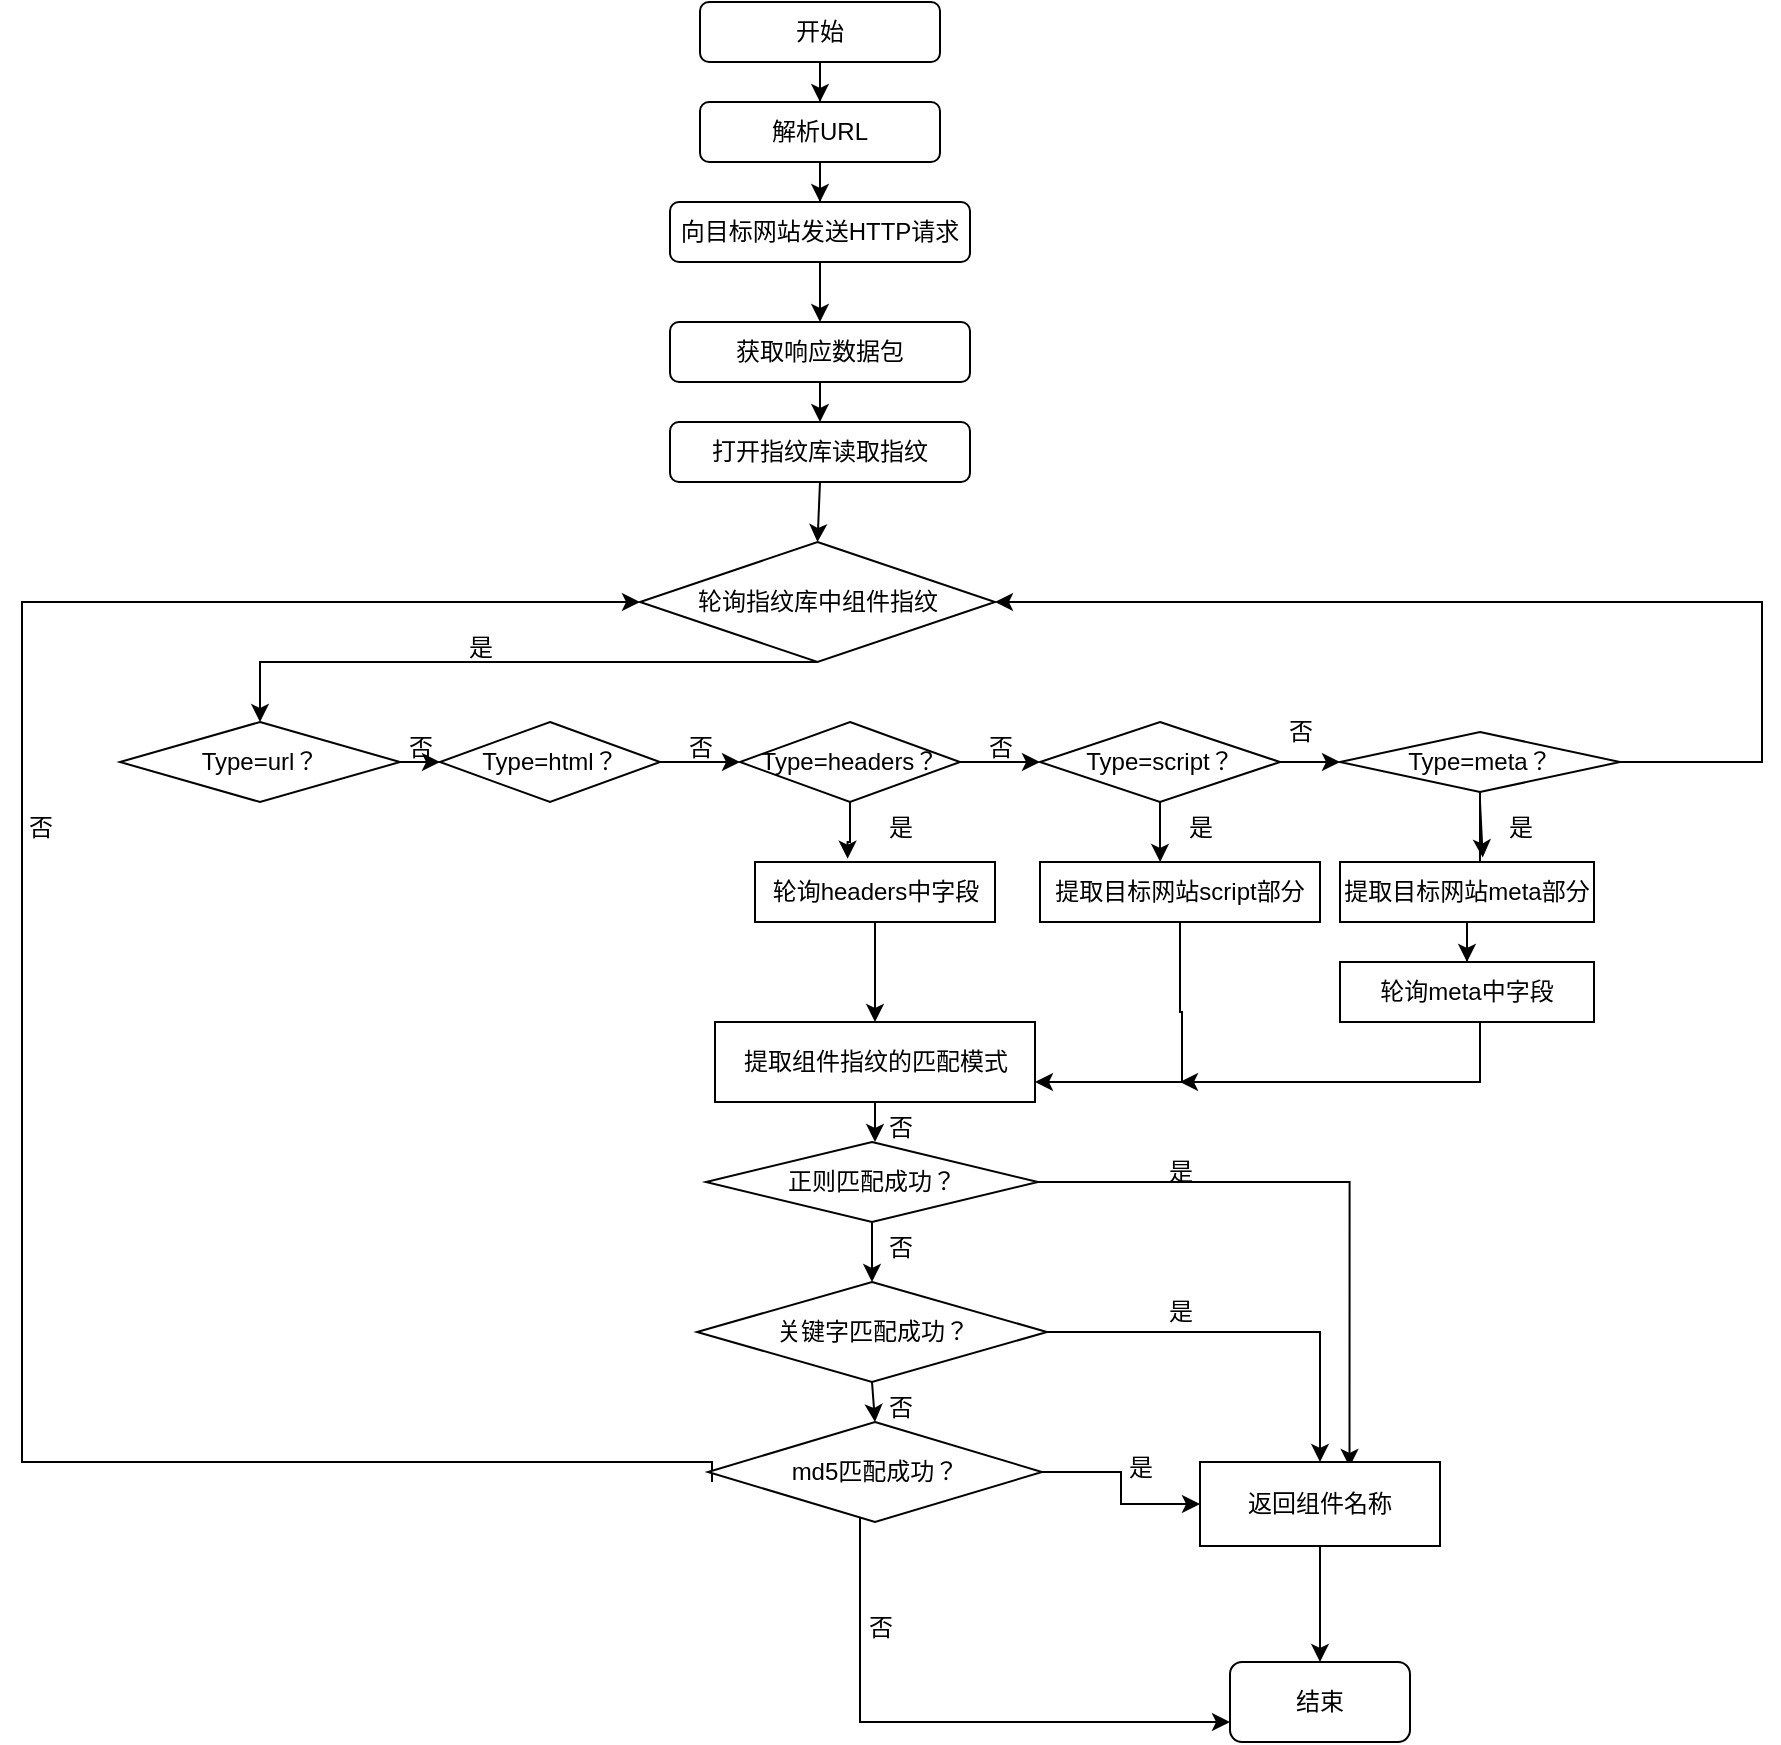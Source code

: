 <mxfile version="21.2.3" type="github">
  <diagram name="第 1 页" id="ul8XlkIB37xrSf5pHtPE">
    <mxGraphModel dx="1012" dy="618" grid="1" gridSize="10" guides="1" tooltips="1" connect="1" arrows="1" fold="1" page="1" pageScale="1" pageWidth="827" pageHeight="1169" math="0" shadow="0">
      <root>
        <mxCell id="0" />
        <mxCell id="1" parent="0" />
        <mxCell id="cRkElGh2p4GdAxfpWa7J-23" style="edgeStyle=orthogonalEdgeStyle;rounded=0;orthogonalLoop=1;jettySize=auto;html=1;entryX=0.5;entryY=0;entryDx=0;entryDy=0;" edge="1" parent="1" source="cRkElGh2p4GdAxfpWa7J-1" target="cRkElGh2p4GdAxfpWa7J-2">
          <mxGeometry relative="1" as="geometry" />
        </mxCell>
        <mxCell id="cRkElGh2p4GdAxfpWa7J-1" value="开始" style="rounded=1;whiteSpace=wrap;html=1;" vertex="1" parent="1">
          <mxGeometry x="370" y="250" width="120" height="30" as="geometry" />
        </mxCell>
        <mxCell id="cRkElGh2p4GdAxfpWa7J-24" style="edgeStyle=orthogonalEdgeStyle;rounded=0;orthogonalLoop=1;jettySize=auto;html=1;" edge="1" parent="1" source="cRkElGh2p4GdAxfpWa7J-2" target="cRkElGh2p4GdAxfpWa7J-3">
          <mxGeometry relative="1" as="geometry" />
        </mxCell>
        <mxCell id="cRkElGh2p4GdAxfpWa7J-2" value="解析URL" style="rounded=1;whiteSpace=wrap;html=1;" vertex="1" parent="1">
          <mxGeometry x="370" y="300" width="120" height="30" as="geometry" />
        </mxCell>
        <mxCell id="cRkElGh2p4GdAxfpWa7J-3" value="向目标网站发送HTTP请求" style="rounded=1;whiteSpace=wrap;html=1;" vertex="1" parent="1">
          <mxGeometry x="355" y="350" width="150" height="30" as="geometry" />
        </mxCell>
        <mxCell id="cRkElGh2p4GdAxfpWa7J-4" value="获取响应数据包" style="rounded=1;whiteSpace=wrap;html=1;" vertex="1" parent="1">
          <mxGeometry x="355" y="410" width="150" height="30" as="geometry" />
        </mxCell>
        <mxCell id="cRkElGh2p4GdAxfpWa7J-5" value="打开指纹库读取指纹" style="rounded=1;whiteSpace=wrap;html=1;" vertex="1" parent="1">
          <mxGeometry x="355" y="460" width="150" height="30" as="geometry" />
        </mxCell>
        <mxCell id="cRkElGh2p4GdAxfpWa7J-38" style="edgeStyle=orthogonalEdgeStyle;rounded=0;orthogonalLoop=1;jettySize=auto;html=1;entryX=0.5;entryY=0;entryDx=0;entryDy=0;" edge="1" parent="1" source="cRkElGh2p4GdAxfpWa7J-6" target="cRkElGh2p4GdAxfpWa7J-7">
          <mxGeometry relative="1" as="geometry">
            <Array as="points">
              <mxPoint x="150" y="580" />
            </Array>
          </mxGeometry>
        </mxCell>
        <mxCell id="cRkElGh2p4GdAxfpWa7J-6" value="轮询指纹库中组件指纹" style="rhombus;whiteSpace=wrap;html=1;" vertex="1" parent="1">
          <mxGeometry x="340" y="520" width="177.5" height="60" as="geometry" />
        </mxCell>
        <mxCell id="cRkElGh2p4GdAxfpWa7J-40" style="edgeStyle=orthogonalEdgeStyle;rounded=0;orthogonalLoop=1;jettySize=auto;html=1;entryX=0;entryY=0.5;entryDx=0;entryDy=0;" edge="1" parent="1" source="cRkElGh2p4GdAxfpWa7J-7" target="cRkElGh2p4GdAxfpWa7J-12">
          <mxGeometry relative="1" as="geometry" />
        </mxCell>
        <mxCell id="cRkElGh2p4GdAxfpWa7J-7" value="Type=url？" style="rhombus;whiteSpace=wrap;html=1;" vertex="1" parent="1">
          <mxGeometry x="80" y="610" width="140" height="40" as="geometry" />
        </mxCell>
        <mxCell id="cRkElGh2p4GdAxfpWa7J-41" style="edgeStyle=orthogonalEdgeStyle;rounded=0;orthogonalLoop=1;jettySize=auto;html=1;entryX=0;entryY=0.5;entryDx=0;entryDy=0;" edge="1" parent="1" source="cRkElGh2p4GdAxfpWa7J-12" target="cRkElGh2p4GdAxfpWa7J-13">
          <mxGeometry relative="1" as="geometry" />
        </mxCell>
        <mxCell id="cRkElGh2p4GdAxfpWa7J-12" value="Type=html？" style="rhombus;whiteSpace=wrap;html=1;" vertex="1" parent="1">
          <mxGeometry x="240" y="610" width="110" height="40" as="geometry" />
        </mxCell>
        <mxCell id="cRkElGh2p4GdAxfpWa7J-42" style="edgeStyle=orthogonalEdgeStyle;rounded=0;orthogonalLoop=1;jettySize=auto;html=1;entryX=0;entryY=0.5;entryDx=0;entryDy=0;" edge="1" parent="1" source="cRkElGh2p4GdAxfpWa7J-13" target="cRkElGh2p4GdAxfpWa7J-14">
          <mxGeometry relative="1" as="geometry" />
        </mxCell>
        <mxCell id="cRkElGh2p4GdAxfpWa7J-45" style="edgeStyle=orthogonalEdgeStyle;rounded=0;orthogonalLoop=1;jettySize=auto;html=1;entryX=0.386;entryY=-0.055;entryDx=0;entryDy=0;entryPerimeter=0;" edge="1" parent="1" source="cRkElGh2p4GdAxfpWa7J-13" target="cRkElGh2p4GdAxfpWa7J-16">
          <mxGeometry relative="1" as="geometry" />
        </mxCell>
        <mxCell id="cRkElGh2p4GdAxfpWa7J-13" value="Type=headers？" style="rhombus;whiteSpace=wrap;html=1;" vertex="1" parent="1">
          <mxGeometry x="390" y="610" width="110" height="40" as="geometry" />
        </mxCell>
        <mxCell id="cRkElGh2p4GdAxfpWa7J-43" style="edgeStyle=orthogonalEdgeStyle;rounded=0;orthogonalLoop=1;jettySize=auto;html=1;entryX=0;entryY=0.5;entryDx=0;entryDy=0;" edge="1" parent="1" source="cRkElGh2p4GdAxfpWa7J-14" target="cRkElGh2p4GdAxfpWa7J-15">
          <mxGeometry relative="1" as="geometry" />
        </mxCell>
        <mxCell id="cRkElGh2p4GdAxfpWa7J-48" style="edgeStyle=orthogonalEdgeStyle;rounded=0;orthogonalLoop=1;jettySize=auto;html=1;entryX=0.429;entryY=0;entryDx=0;entryDy=0;entryPerimeter=0;" edge="1" parent="1" source="cRkElGh2p4GdAxfpWa7J-14" target="cRkElGh2p4GdAxfpWa7J-17">
          <mxGeometry relative="1" as="geometry" />
        </mxCell>
        <mxCell id="cRkElGh2p4GdAxfpWa7J-14" value="Type=script？" style="rhombus;whiteSpace=wrap;html=1;" vertex="1" parent="1">
          <mxGeometry x="540" y="610" width="120" height="40" as="geometry" />
        </mxCell>
        <mxCell id="cRkElGh2p4GdAxfpWa7J-55" style="edgeStyle=orthogonalEdgeStyle;rounded=0;orthogonalLoop=1;jettySize=auto;html=1;entryX=0.551;entryY=0.333;entryDx=0;entryDy=0;entryPerimeter=0;" edge="1" parent="1" source="cRkElGh2p4GdAxfpWa7J-15" target="cRkElGh2p4GdAxfpWa7J-18">
          <mxGeometry relative="1" as="geometry" />
        </mxCell>
        <mxCell id="cRkElGh2p4GdAxfpWa7J-74" style="edgeStyle=orthogonalEdgeStyle;rounded=0;orthogonalLoop=1;jettySize=auto;html=1;entryX=1;entryY=0.5;entryDx=0;entryDy=0;" edge="1" parent="1" source="cRkElGh2p4GdAxfpWa7J-15" target="cRkElGh2p4GdAxfpWa7J-6">
          <mxGeometry relative="1" as="geometry">
            <mxPoint x="900" y="450" as="targetPoint" />
            <Array as="points">
              <mxPoint x="901" y="630" />
              <mxPoint x="901" y="550" />
            </Array>
          </mxGeometry>
        </mxCell>
        <mxCell id="cRkElGh2p4GdAxfpWa7J-15" value="Type=meta？" style="rhombus;whiteSpace=wrap;html=1;" vertex="1" parent="1">
          <mxGeometry x="690" y="615" width="140" height="30" as="geometry" />
        </mxCell>
        <mxCell id="cRkElGh2p4GdAxfpWa7J-72" style="edgeStyle=orthogonalEdgeStyle;rounded=0;orthogonalLoop=1;jettySize=auto;html=1;" edge="1" parent="1" source="cRkElGh2p4GdAxfpWa7J-16">
          <mxGeometry relative="1" as="geometry">
            <mxPoint x="457.5" y="760" as="targetPoint" />
            <Array as="points">
              <mxPoint x="458" y="740" />
              <mxPoint x="458" y="740" />
            </Array>
          </mxGeometry>
        </mxCell>
        <mxCell id="cRkElGh2p4GdAxfpWa7J-16" value="轮询headers中字段" style="rounded=0;whiteSpace=wrap;html=1;" vertex="1" parent="1">
          <mxGeometry x="397.5" y="680" width="120" height="30" as="geometry" />
        </mxCell>
        <mxCell id="cRkElGh2p4GdAxfpWa7J-68" style="edgeStyle=orthogonalEdgeStyle;rounded=0;orthogonalLoop=1;jettySize=auto;html=1;" edge="1" parent="1" source="cRkElGh2p4GdAxfpWa7J-17">
          <mxGeometry relative="1" as="geometry">
            <mxPoint x="610" y="790" as="targetPoint" />
            <Array as="points">
              <mxPoint x="610" y="755" />
              <mxPoint x="611" y="755" />
            </Array>
          </mxGeometry>
        </mxCell>
        <mxCell id="cRkElGh2p4GdAxfpWa7J-17" value="提取目标网站script部分" style="rounded=0;whiteSpace=wrap;html=1;" vertex="1" parent="1">
          <mxGeometry x="540" y="680" width="140" height="30" as="geometry" />
        </mxCell>
        <mxCell id="cRkElGh2p4GdAxfpWa7J-57" style="edgeStyle=orthogonalEdgeStyle;rounded=0;orthogonalLoop=1;jettySize=auto;html=1;entryX=0.5;entryY=0;entryDx=0;entryDy=0;" edge="1" parent="1" source="cRkElGh2p4GdAxfpWa7J-18" target="cRkElGh2p4GdAxfpWa7J-20">
          <mxGeometry relative="1" as="geometry" />
        </mxCell>
        <mxCell id="cRkElGh2p4GdAxfpWa7J-18" value="提取目标网站meta部分" style="rounded=0;whiteSpace=wrap;html=1;" vertex="1" parent="1">
          <mxGeometry x="690" y="680" width="127" height="30" as="geometry" />
        </mxCell>
        <mxCell id="cRkElGh2p4GdAxfpWa7J-67" style="edgeStyle=orthogonalEdgeStyle;rounded=0;orthogonalLoop=1;jettySize=auto;html=1;entryX=1;entryY=0.75;entryDx=0;entryDy=0;" edge="1" parent="1" source="cRkElGh2p4GdAxfpWa7J-20" target="cRkElGh2p4GdAxfpWa7J-66">
          <mxGeometry relative="1" as="geometry">
            <mxPoint x="760" y="840" as="targetPoint" />
            <Array as="points">
              <mxPoint x="760" y="790" />
            </Array>
          </mxGeometry>
        </mxCell>
        <mxCell id="cRkElGh2p4GdAxfpWa7J-20" value="轮询meta中字段" style="rounded=0;whiteSpace=wrap;html=1;" vertex="1" parent="1">
          <mxGeometry x="690" y="730" width="127" height="30" as="geometry" />
        </mxCell>
        <mxCell id="cRkElGh2p4GdAxfpWa7J-35" style="edgeStyle=orthogonalEdgeStyle;rounded=0;orthogonalLoop=1;jettySize=auto;html=1;entryX=0;entryY=0.5;entryDx=0;entryDy=0;" edge="1" parent="1" target="cRkElGh2p4GdAxfpWa7J-6">
          <mxGeometry relative="1" as="geometry">
            <mxPoint x="90" y="510" as="targetPoint" />
            <mxPoint x="376" y="990" as="sourcePoint" />
            <Array as="points">
              <mxPoint x="376" y="980" />
              <mxPoint x="31" y="980" />
              <mxPoint x="31" y="550" />
            </Array>
          </mxGeometry>
        </mxCell>
        <mxCell id="cRkElGh2p4GdAxfpWa7J-26" value="" style="endArrow=classic;html=1;rounded=0;entryX=0.5;entryY=0;entryDx=0;entryDy=0;" edge="1" parent="1" source="cRkElGh2p4GdAxfpWa7J-3" target="cRkElGh2p4GdAxfpWa7J-4">
          <mxGeometry width="50" height="50" relative="1" as="geometry">
            <mxPoint x="410" y="520" as="sourcePoint" />
            <mxPoint x="460" y="470" as="targetPoint" />
          </mxGeometry>
        </mxCell>
        <mxCell id="cRkElGh2p4GdAxfpWa7J-27" value="" style="endArrow=classic;html=1;rounded=0;exitX=0.5;exitY=1;exitDx=0;exitDy=0;entryX=0.5;entryY=0;entryDx=0;entryDy=0;" edge="1" parent="1" source="cRkElGh2p4GdAxfpWa7J-4" target="cRkElGh2p4GdAxfpWa7J-5">
          <mxGeometry width="50" height="50" relative="1" as="geometry">
            <mxPoint x="410" y="520" as="sourcePoint" />
            <mxPoint x="460" y="470" as="targetPoint" />
          </mxGeometry>
        </mxCell>
        <mxCell id="cRkElGh2p4GdAxfpWa7J-28" value="" style="endArrow=classic;html=1;rounded=0;exitX=0.5;exitY=1;exitDx=0;exitDy=0;entryX=0.5;entryY=0;entryDx=0;entryDy=0;" edge="1" parent="1" source="cRkElGh2p4GdAxfpWa7J-5" target="cRkElGh2p4GdAxfpWa7J-6">
          <mxGeometry width="50" height="50" relative="1" as="geometry">
            <mxPoint x="410" y="620" as="sourcePoint" />
            <mxPoint x="460" y="570" as="targetPoint" />
          </mxGeometry>
        </mxCell>
        <mxCell id="cRkElGh2p4GdAxfpWa7J-56" value="" style="endArrow=classic;html=1;rounded=0;entryX=0.562;entryY=-0.075;entryDx=0;entryDy=0;entryPerimeter=0;" edge="1" parent="1" target="cRkElGh2p4GdAxfpWa7J-18">
          <mxGeometry width="50" height="50" relative="1" as="geometry">
            <mxPoint x="760" y="650" as="sourcePoint" />
            <mxPoint x="760" y="670" as="targetPoint" />
          </mxGeometry>
        </mxCell>
        <mxCell id="cRkElGh2p4GdAxfpWa7J-58" value="是" style="text;html=1;align=center;verticalAlign=middle;resizable=0;points=[];autosize=1;strokeColor=none;fillColor=none;" vertex="1" parent="1">
          <mxGeometry x="240" y="558" width="40" height="30" as="geometry" />
        </mxCell>
        <mxCell id="cRkElGh2p4GdAxfpWa7J-59" value="否" style="text;html=1;align=center;verticalAlign=middle;resizable=0;points=[];autosize=1;strokeColor=none;fillColor=none;" vertex="1" parent="1">
          <mxGeometry x="210" y="608" width="40" height="30" as="geometry" />
        </mxCell>
        <mxCell id="cRkElGh2p4GdAxfpWa7J-60" value="否" style="text;html=1;align=center;verticalAlign=middle;resizable=0;points=[];autosize=1;strokeColor=none;fillColor=none;" vertex="1" parent="1">
          <mxGeometry x="350" y="608" width="40" height="30" as="geometry" />
        </mxCell>
        <mxCell id="cRkElGh2p4GdAxfpWa7J-61" value="否" style="text;html=1;align=center;verticalAlign=middle;resizable=0;points=[];autosize=1;strokeColor=none;fillColor=none;" vertex="1" parent="1">
          <mxGeometry x="500" y="608" width="40" height="30" as="geometry" />
        </mxCell>
        <mxCell id="cRkElGh2p4GdAxfpWa7J-62" value="否" style="text;html=1;align=center;verticalAlign=middle;resizable=0;points=[];autosize=1;strokeColor=none;fillColor=none;" vertex="1" parent="1">
          <mxGeometry x="650" y="600" width="40" height="30" as="geometry" />
        </mxCell>
        <mxCell id="cRkElGh2p4GdAxfpWa7J-63" value="是" style="text;html=1;align=center;verticalAlign=middle;resizable=0;points=[];autosize=1;strokeColor=none;fillColor=none;" vertex="1" parent="1">
          <mxGeometry x="760" y="648" width="40" height="30" as="geometry" />
        </mxCell>
        <mxCell id="cRkElGh2p4GdAxfpWa7J-64" value="是" style="text;html=1;align=center;verticalAlign=middle;resizable=0;points=[];autosize=1;strokeColor=none;fillColor=none;" vertex="1" parent="1">
          <mxGeometry x="600" y="648" width="40" height="30" as="geometry" />
        </mxCell>
        <mxCell id="cRkElGh2p4GdAxfpWa7J-65" value="是" style="text;html=1;align=center;verticalAlign=middle;resizable=0;points=[];autosize=1;strokeColor=none;fillColor=none;" vertex="1" parent="1">
          <mxGeometry x="450" y="648" width="40" height="30" as="geometry" />
        </mxCell>
        <mxCell id="cRkElGh2p4GdAxfpWa7J-79" style="edgeStyle=orthogonalEdgeStyle;rounded=0;orthogonalLoop=1;jettySize=auto;html=1;" edge="1" parent="1" source="cRkElGh2p4GdAxfpWa7J-66">
          <mxGeometry relative="1" as="geometry">
            <mxPoint x="457.5" y="820" as="targetPoint" />
          </mxGeometry>
        </mxCell>
        <mxCell id="cRkElGh2p4GdAxfpWa7J-66" value="提取组件指纹的匹配模式" style="rounded=0;whiteSpace=wrap;html=1;" vertex="1" parent="1">
          <mxGeometry x="377.5" y="760" width="160" height="40" as="geometry" />
        </mxCell>
        <mxCell id="cRkElGh2p4GdAxfpWa7J-75" value="否" style="text;html=1;align=center;verticalAlign=middle;resizable=0;points=[];autosize=1;strokeColor=none;fillColor=none;" vertex="1" parent="1">
          <mxGeometry x="20" y="648" width="40" height="30" as="geometry" />
        </mxCell>
        <mxCell id="cRkElGh2p4GdAxfpWa7J-80" style="edgeStyle=orthogonalEdgeStyle;rounded=0;orthogonalLoop=1;jettySize=auto;html=1;entryX=0.5;entryY=0;entryDx=0;entryDy=0;" edge="1" parent="1" source="cRkElGh2p4GdAxfpWa7J-76" target="cRkElGh2p4GdAxfpWa7J-77">
          <mxGeometry relative="1" as="geometry" />
        </mxCell>
        <mxCell id="cRkElGh2p4GdAxfpWa7J-90" style="edgeStyle=orthogonalEdgeStyle;rounded=0;orthogonalLoop=1;jettySize=auto;html=1;entryX=0.623;entryY=0.058;entryDx=0;entryDy=0;entryPerimeter=0;" edge="1" parent="1" source="cRkElGh2p4GdAxfpWa7J-76" target="cRkElGh2p4GdAxfpWa7J-89">
          <mxGeometry relative="1" as="geometry" />
        </mxCell>
        <mxCell id="cRkElGh2p4GdAxfpWa7J-76" value="正则匹配成功？" style="rhombus;whiteSpace=wrap;html=1;" vertex="1" parent="1">
          <mxGeometry x="373" y="820" width="166" height="40" as="geometry" />
        </mxCell>
        <mxCell id="cRkElGh2p4GdAxfpWa7J-91" style="edgeStyle=orthogonalEdgeStyle;rounded=0;orthogonalLoop=1;jettySize=auto;html=1;" edge="1" parent="1" source="cRkElGh2p4GdAxfpWa7J-77" target="cRkElGh2p4GdAxfpWa7J-89">
          <mxGeometry relative="1" as="geometry" />
        </mxCell>
        <mxCell id="cRkElGh2p4GdAxfpWa7J-77" value="关键字匹配成功？" style="rhombus;whiteSpace=wrap;html=1;" vertex="1" parent="1">
          <mxGeometry x="368.5" y="890" width="175" height="50" as="geometry" />
        </mxCell>
        <mxCell id="cRkElGh2p4GdAxfpWa7J-92" style="edgeStyle=orthogonalEdgeStyle;rounded=0;orthogonalLoop=1;jettySize=auto;html=1;entryX=0;entryY=0.5;entryDx=0;entryDy=0;" edge="1" parent="1" source="cRkElGh2p4GdAxfpWa7J-78" target="cRkElGh2p4GdAxfpWa7J-89">
          <mxGeometry relative="1" as="geometry" />
        </mxCell>
        <mxCell id="cRkElGh2p4GdAxfpWa7J-99" style="edgeStyle=orthogonalEdgeStyle;rounded=0;orthogonalLoop=1;jettySize=auto;html=1;entryX=0;entryY=0.75;entryDx=0;entryDy=0;" edge="1" parent="1" source="cRkElGh2p4GdAxfpWa7J-78" target="cRkElGh2p4GdAxfpWa7J-96">
          <mxGeometry relative="1" as="geometry">
            <Array as="points">
              <mxPoint x="450" y="1110" />
            </Array>
          </mxGeometry>
        </mxCell>
        <mxCell id="cRkElGh2p4GdAxfpWa7J-78" value="md5匹配成功？" style="rhombus;whiteSpace=wrap;html=1;" vertex="1" parent="1">
          <mxGeometry x="374" y="960" width="167" height="50" as="geometry" />
        </mxCell>
        <mxCell id="cRkElGh2p4GdAxfpWa7J-84" value="" style="endArrow=classic;html=1;rounded=0;exitX=0.5;exitY=1;exitDx=0;exitDy=0;entryX=0.5;entryY=0;entryDx=0;entryDy=0;" edge="1" parent="1" source="cRkElGh2p4GdAxfpWa7J-77" target="cRkElGh2p4GdAxfpWa7J-78">
          <mxGeometry width="50" height="50" relative="1" as="geometry">
            <mxPoint x="560" y="920" as="sourcePoint" />
            <mxPoint x="610" y="870" as="targetPoint" />
          </mxGeometry>
        </mxCell>
        <mxCell id="cRkElGh2p4GdAxfpWa7J-85" value="否" style="text;html=1;align=center;verticalAlign=middle;resizable=0;points=[];autosize=1;strokeColor=none;fillColor=none;" vertex="1" parent="1">
          <mxGeometry x="450" y="798" width="40" height="30" as="geometry" />
        </mxCell>
        <mxCell id="cRkElGh2p4GdAxfpWa7J-86" value="否" style="text;html=1;align=center;verticalAlign=middle;resizable=0;points=[];autosize=1;strokeColor=none;fillColor=none;" vertex="1" parent="1">
          <mxGeometry x="450" y="858" width="40" height="30" as="geometry" />
        </mxCell>
        <mxCell id="cRkElGh2p4GdAxfpWa7J-87" value="否" style="text;html=1;align=center;verticalAlign=middle;resizable=0;points=[];autosize=1;strokeColor=none;fillColor=none;" vertex="1" parent="1">
          <mxGeometry x="450" y="938" width="40" height="30" as="geometry" />
        </mxCell>
        <mxCell id="cRkElGh2p4GdAxfpWa7J-97" style="edgeStyle=orthogonalEdgeStyle;rounded=0;orthogonalLoop=1;jettySize=auto;html=1;" edge="1" parent="1" source="cRkElGh2p4GdAxfpWa7J-89" target="cRkElGh2p4GdAxfpWa7J-96">
          <mxGeometry relative="1" as="geometry" />
        </mxCell>
        <mxCell id="cRkElGh2p4GdAxfpWa7J-89" value="返回组件名称" style="rounded=0;whiteSpace=wrap;html=1;" vertex="1" parent="1">
          <mxGeometry x="620" y="980" width="120" height="42" as="geometry" />
        </mxCell>
        <mxCell id="cRkElGh2p4GdAxfpWa7J-93" value="是" style="text;html=1;align=center;verticalAlign=middle;resizable=0;points=[];autosize=1;strokeColor=none;fillColor=none;" vertex="1" parent="1">
          <mxGeometry x="590" y="820" width="40" height="30" as="geometry" />
        </mxCell>
        <mxCell id="cRkElGh2p4GdAxfpWa7J-94" value="是" style="text;html=1;align=center;verticalAlign=middle;resizable=0;points=[];autosize=1;strokeColor=none;fillColor=none;" vertex="1" parent="1">
          <mxGeometry x="590" y="890" width="40" height="30" as="geometry" />
        </mxCell>
        <mxCell id="cRkElGh2p4GdAxfpWa7J-95" value="是" style="text;html=1;align=center;verticalAlign=middle;resizable=0;points=[];autosize=1;strokeColor=none;fillColor=none;" vertex="1" parent="1">
          <mxGeometry x="570" y="968" width="40" height="30" as="geometry" />
        </mxCell>
        <mxCell id="cRkElGh2p4GdAxfpWa7J-96" value="结束" style="rounded=1;whiteSpace=wrap;html=1;" vertex="1" parent="1">
          <mxGeometry x="635" y="1080" width="90" height="40" as="geometry" />
        </mxCell>
        <mxCell id="cRkElGh2p4GdAxfpWa7J-100" value="否" style="text;html=1;align=center;verticalAlign=middle;resizable=0;points=[];autosize=1;strokeColor=none;fillColor=none;" vertex="1" parent="1">
          <mxGeometry x="440" y="1048" width="40" height="30" as="geometry" />
        </mxCell>
      </root>
    </mxGraphModel>
  </diagram>
</mxfile>
